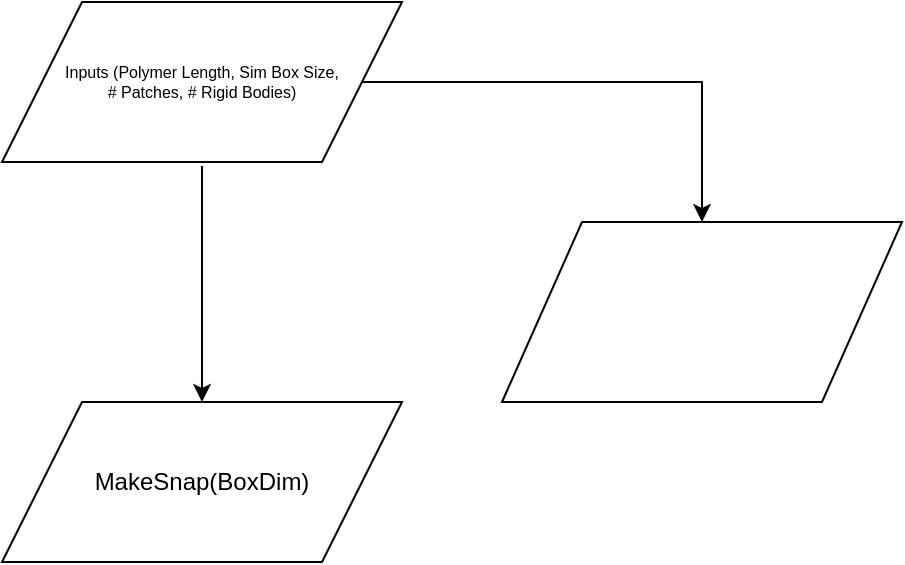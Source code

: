 <mxfile version="10.6.7" type="github"><diagram id="n-_NsrjYG6brRbzknhs5" name="Page-1"><mxGraphModel dx="851" dy="797" grid="1" gridSize="10" guides="1" tooltips="1" connect="1" arrows="1" fold="1" page="1" pageScale="1" pageWidth="850" pageHeight="1100" math="0" shadow="0"><root><mxCell id="0"/><mxCell id="1" parent="0"/><mxCell id="yds2MXiuwP6Y2A5RUSSw-7" style="edgeStyle=orthogonalEdgeStyle;rounded=0;orthogonalLoop=1;jettySize=auto;html=1;exitX=1;exitY=0.5;exitDx=0;exitDy=0;fontSize=8;" edge="1" parent="1" source="nE2HQ70ygGyGU_WO3h0r-1" target="yds2MXiuwP6Y2A5RUSSw-6"><mxGeometry relative="1" as="geometry"/></mxCell><mxCell id="nE2HQ70ygGyGU_WO3h0r-1" value="Inputs (Polymer Length, Sim Box Size, &lt;br style=&quot;font-size: 8px;&quot;&gt;# Patches, # Rigid Bodies)" style="shape=parallelogram;perimeter=parallelogramPerimeter;whiteSpace=wrap;html=1;fontSize=8;" parent="1" vertex="1"><mxGeometry x="320" y="40" width="200" height="80" as="geometry"/></mxCell><mxCell id="yds2MXiuwP6Y2A5RUSSw-1" value="" style="endArrow=classic;html=1;entryX=0.5;entryY=0;entryDx=0;entryDy=0;" edge="1" parent="1" target="yds2MXiuwP6Y2A5RUSSw-2"><mxGeometry width="50" height="50" relative="1" as="geometry"><mxPoint x="420" y="122" as="sourcePoint"/><mxPoint x="240" y="160" as="targetPoint"/></mxGeometry></mxCell><mxCell id="yds2MXiuwP6Y2A5RUSSw-2" value="MakeSnap(BoxDim)" style="shape=parallelogram;perimeter=parallelogramPerimeter;whiteSpace=wrap;html=1;" vertex="1" parent="1"><mxGeometry x="320" y="240" width="200" height="80" as="geometry"/></mxCell><mxCell id="yds2MXiuwP6Y2A5RUSSw-6" value="" style="shape=parallelogram;perimeter=parallelogramPerimeter;whiteSpace=wrap;html=1;" vertex="1" parent="1"><mxGeometry x="570" y="150" width="200" height="90" as="geometry"/></mxCell></root></mxGraphModel></diagram></mxfile>